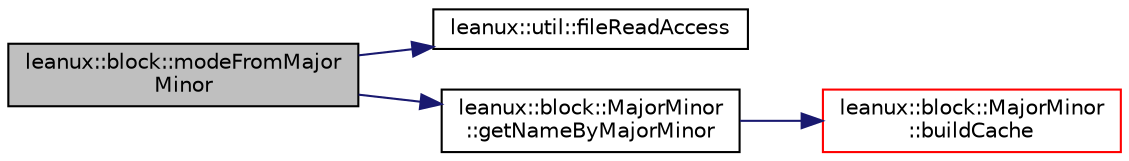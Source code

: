 digraph "leanux::block::modeFromMajorMinor"
{
 // LATEX_PDF_SIZE
  bgcolor="transparent";
  edge [fontname="Helvetica",fontsize="10",labelfontname="Helvetica",labelfontsize="10"];
  node [fontname="Helvetica",fontsize="10",shape=record];
  rankdir="LR";
  Node1 [label="leanux::block::modeFromMajor\lMinor",height=0.2,width=0.4,color="black", fillcolor="grey75", style="filled", fontcolor="black",tooltip="Detect the udevMode from the given MajorMinor and udev_path."];
  Node1 -> Node2 [color="midnightblue",fontsize="10",style="solid",fontname="Helvetica"];
  Node2 [label="leanux::util::fileReadAccess",height=0.2,width=0.4,color="black",URL="$namespaceleanux_1_1util.html#a6421ca2c46c56eebe1a486c6a498ce7d",tooltip="Test if a file exists and can be read."];
  Node1 -> Node3 [color="midnightblue",fontsize="10",style="solid",fontname="Helvetica"];
  Node3 [label="leanux::block::MajorMinor\l::getNameByMajorMinor",height=0.2,width=0.4,color="black",URL="$classleanux_1_1block_1_1MajorMinor.html#adc3f437e329318ee21bddbbebaeb740e",tooltip="Get the DeviceName for the MajorMinor."];
  Node3 -> Node4 [color="midnightblue",fontsize="10",style="solid",fontname="Helvetica"];
  Node4 [label="leanux::block::MajorMinor\l::buildCache",height=0.2,width=0.4,color="red",URL="$classleanux_1_1block_1_1MajorMinor.html#a4d83c063088eb618533f31e2cc78b2f3",tooltip="(re)build the cached mapping between device names and MajorMinor numbers."];
}
